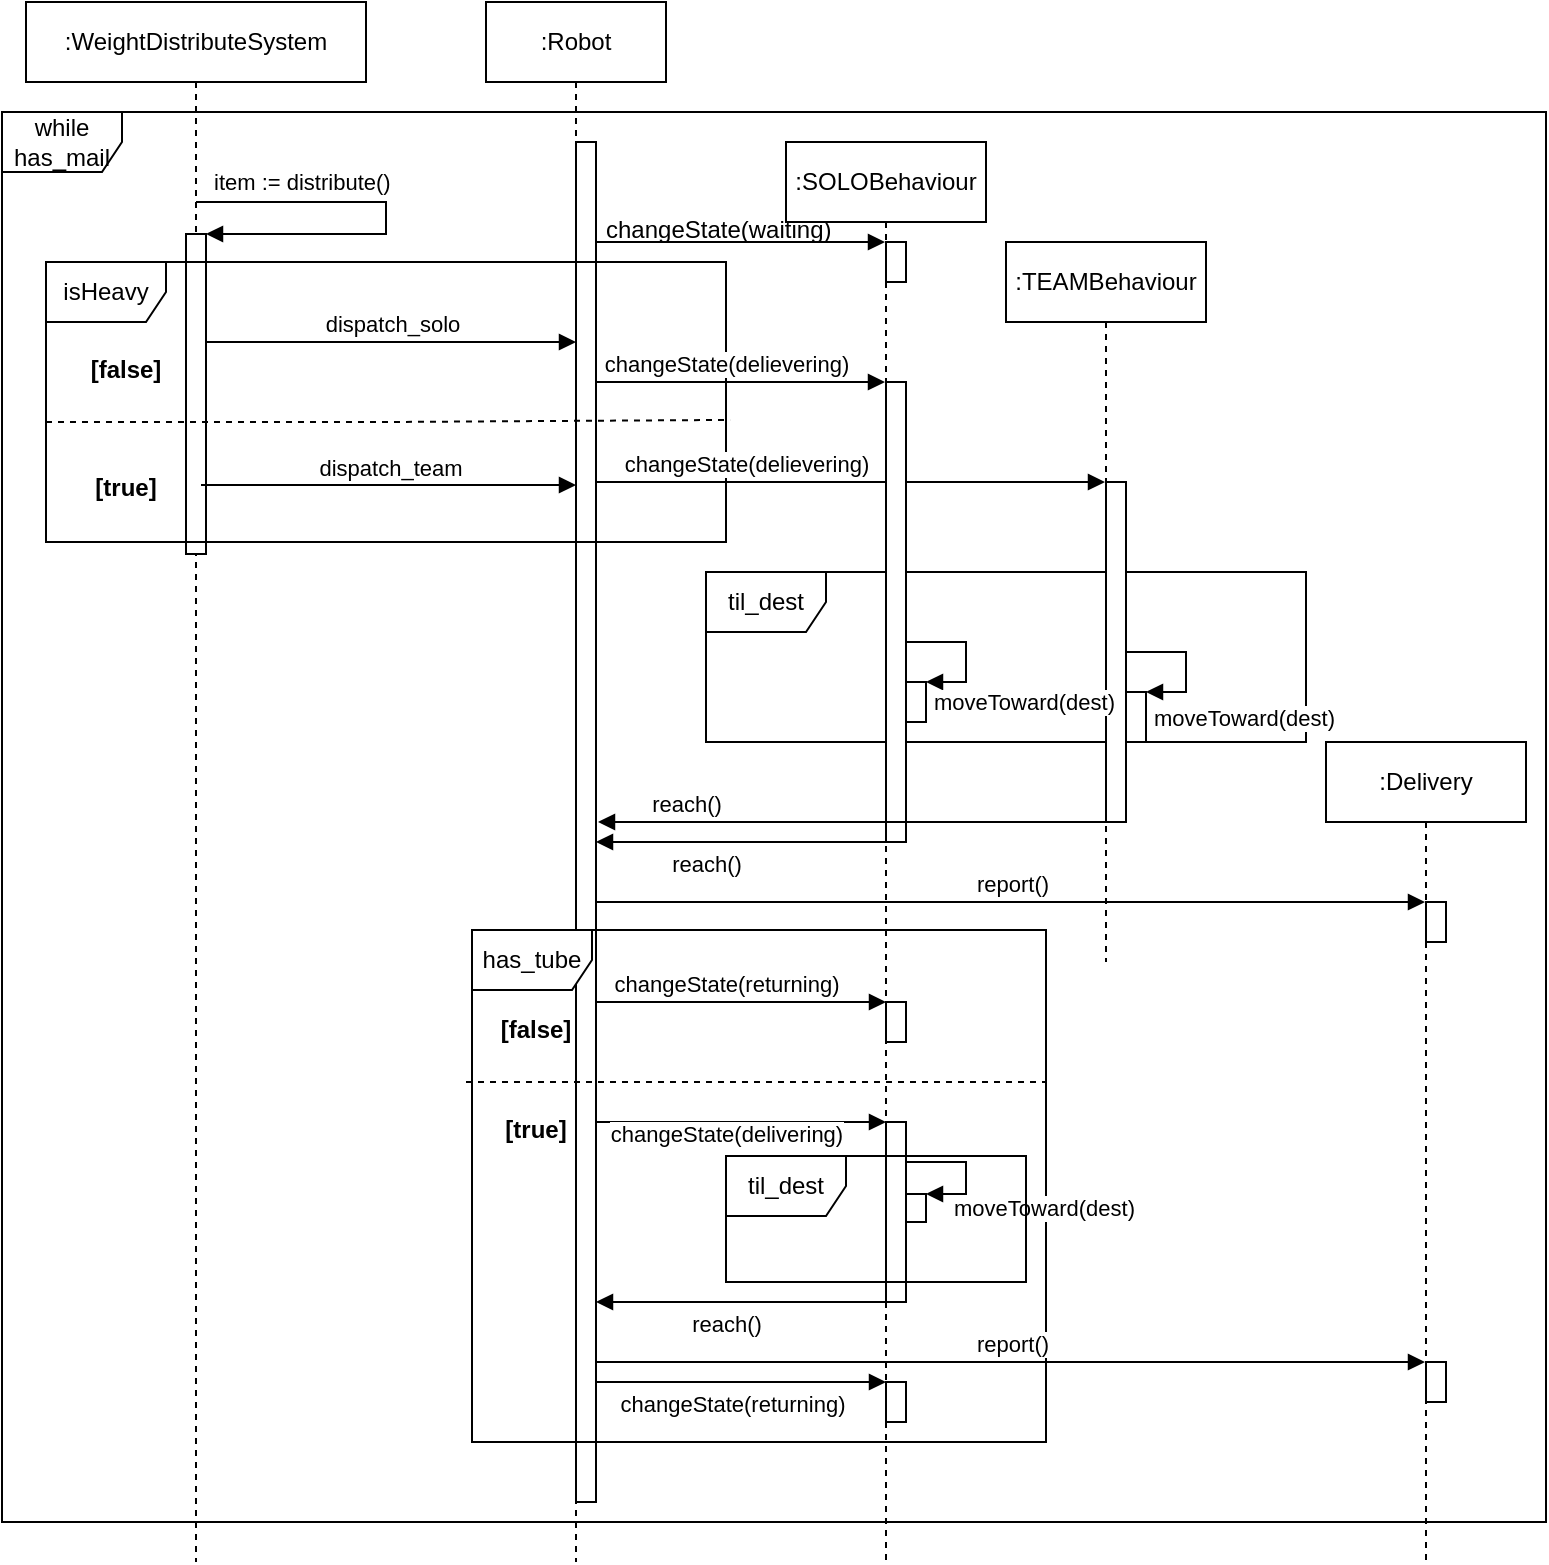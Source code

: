 <mxfile version="10.6.5" type="github"><diagram id="Luk_W5Lcj488gqauukM5" name="Page-1"><mxGraphModel dx="1158" dy="663" grid="1" gridSize="10" guides="1" tooltips="1" connect="1" arrows="1" fold="1" page="1" pageScale="1" pageWidth="827" pageHeight="1169" math="0" shadow="0"><root><mxCell id="0"/><mxCell id="1" parent="0"/><mxCell id="Dw1OM3urwxdJ3hdedSTL-1" value=":WeightDistributeSystem" style="shape=umlLifeline;perimeter=lifelinePerimeter;whiteSpace=wrap;html=1;container=1;collapsible=0;recursiveResize=0;outlineConnect=0;" parent="1" vertex="1"><mxGeometry x="40" y="120" width="170" height="780" as="geometry"/></mxCell><mxCell id="Dw1OM3urwxdJ3hdedSTL-4" value="" style="html=1;points=[];perimeter=orthogonalPerimeter;" parent="Dw1OM3urwxdJ3hdedSTL-1" vertex="1"><mxGeometry x="80" y="116" width="10" height="160" as="geometry"/></mxCell><mxCell id="Dw1OM3urwxdJ3hdedSTL-5" value="item := distribute()" style="edgeStyle=orthogonalEdgeStyle;html=1;align=left;spacingLeft=2;endArrow=block;rounded=0;entryX=1;entryY=0;" parent="Dw1OM3urwxdJ3hdedSTL-1" source="Dw1OM3urwxdJ3hdedSTL-1" target="Dw1OM3urwxdJ3hdedSTL-4" edge="1"><mxGeometry x="-0.951" y="10" relative="1" as="geometry"><mxPoint x="120" y="50" as="sourcePoint"/><Array as="points"><mxPoint x="180" y="100"/><mxPoint x="180" y="116"/></Array><mxPoint as="offset"/></mxGeometry></mxCell><mxCell id="Dw1OM3urwxdJ3hdedSTL-2" value=":Robot" style="shape=umlLifeline;perimeter=lifelinePerimeter;whiteSpace=wrap;html=1;container=1;collapsible=0;recursiveResize=0;outlineConnect=0;" parent="1" vertex="1"><mxGeometry x="270" y="120" width="90" height="780" as="geometry"/></mxCell><mxCell id="Dw1OM3urwxdJ3hdedSTL-7" value="" style="html=1;points=[];perimeter=orthogonalPerimeter;" parent="Dw1OM3urwxdJ3hdedSTL-2" vertex="1"><mxGeometry x="45" y="70" width="10" height="680" as="geometry"/></mxCell><mxCell id="Dw1OM3urwxdJ3hdedSTL-25" value="til_dest" style="shape=umlFrame;whiteSpace=wrap;html=1;" parent="Dw1OM3urwxdJ3hdedSTL-2" vertex="1"><mxGeometry x="110" y="285" width="300" height="85" as="geometry"/></mxCell><mxCell id="Dw1OM3urwxdJ3hdedSTL-6" value="isHeavy" style="shape=umlFrame;whiteSpace=wrap;html=1;" parent="1" vertex="1"><mxGeometry x="50" y="250" width="340" height="140" as="geometry"/></mxCell><mxCell id="Dw1OM3urwxdJ3hdedSTL-9" value="" style="endArrow=none;dashed=1;html=1;entryX=1.006;entryY=0.564;entryDx=0;entryDy=0;entryPerimeter=0;exitX=0;exitY=0.571;exitDx=0;exitDy=0;exitPerimeter=0;" parent="1" source="Dw1OM3urwxdJ3hdedSTL-6" target="Dw1OM3urwxdJ3hdedSTL-6" edge="1"><mxGeometry width="50" height="50" relative="1" as="geometry"><mxPoint x="-10" y="380" as="sourcePoint"/><mxPoint x="40" y="330" as="targetPoint"/><Array as="points"><mxPoint x="220" y="330"/></Array></mxGeometry></mxCell><mxCell id="Dw1OM3urwxdJ3hdedSTL-10" value="[false]" style="text;align=center;fontStyle=1;verticalAlign=middle;spacingLeft=3;spacingRight=3;strokeColor=none;rotatable=0;points=[[0,0.5],[1,0.5]];portConstraint=eastwest;" parent="1" vertex="1"><mxGeometry x="50" y="290" width="80" height="26" as="geometry"/></mxCell><mxCell id="Dw1OM3urwxdJ3hdedSTL-11" value="[true]" style="text;align=center;fontStyle=1;verticalAlign=middle;spacingLeft=3;spacingRight=3;strokeColor=none;rotatable=0;points=[[0,0.5],[1,0.5]];portConstraint=eastwest;" parent="1" vertex="1"><mxGeometry x="50" y="349" width="80" height="26" as="geometry"/></mxCell><mxCell id="Dw1OM3urwxdJ3hdedSTL-12" value="dispatch_solo" style="html=1;verticalAlign=bottom;endArrow=block;" parent="1" target="Dw1OM3urwxdJ3hdedSTL-7" edge="1"><mxGeometry width="80" relative="1" as="geometry"><mxPoint x="130" y="290" as="sourcePoint"/><mxPoint x="210" y="290" as="targetPoint"/></mxGeometry></mxCell><mxCell id="Dw1OM3urwxdJ3hdedSTL-13" value="dispatch_team" style="html=1;verticalAlign=bottom;endArrow=block;" parent="1" target="Dw1OM3urwxdJ3hdedSTL-7" edge="1"><mxGeometry width="80" relative="1" as="geometry"><mxPoint x="127.5" y="361.5" as="sourcePoint"/><mxPoint x="312.5" y="361.5" as="targetPoint"/></mxGeometry></mxCell><mxCell id="Dw1OM3urwxdJ3hdedSTL-20" value=":TEAMBehaviour" style="shape=umlLifeline;perimeter=lifelinePerimeter;whiteSpace=wrap;html=1;container=1;collapsible=0;recursiveResize=0;outlineConnect=0;" parent="1" vertex="1"><mxGeometry x="530" y="240" width="100" height="360" as="geometry"/></mxCell><mxCell id="Dw1OM3urwxdJ3hdedSTL-24" value="" style="html=1;points=[];perimeter=orthogonalPerimeter;" parent="Dw1OM3urwxdJ3hdedSTL-20" vertex="1"><mxGeometry x="50" y="120" width="10" height="170" as="geometry"/></mxCell><mxCell id="Dw1OM3urwxdJ3hdedSTL-33" value="" style="html=1;points=[];perimeter=orthogonalPerimeter;" parent="Dw1OM3urwxdJ3hdedSTL-20" vertex="1"><mxGeometry x="60" y="225" width="10" height="25" as="geometry"/></mxCell><mxCell id="Dw1OM3urwxdJ3hdedSTL-34" value="moveToward(dest)" style="edgeStyle=orthogonalEdgeStyle;html=1;align=left;spacingLeft=2;endArrow=block;rounded=0;entryX=1;entryY=0;" parent="Dw1OM3urwxdJ3hdedSTL-20" source="Dw1OM3urwxdJ3hdedSTL-24" target="Dw1OM3urwxdJ3hdedSTL-33" edge="1"><mxGeometry x="1" y="13" relative="1" as="geometry"><mxPoint x="65" y="205" as="sourcePoint"/><Array as="points"><mxPoint x="90" y="205"/><mxPoint x="90" y="225"/></Array><mxPoint as="offset"/></mxGeometry></mxCell><mxCell id="Dw1OM3urwxdJ3hdedSTL-21" value="changeState(delievering)" style="html=1;verticalAlign=bottom;endArrow=block;" parent="1" source="Dw1OM3urwxdJ3hdedSTL-7" edge="1"><mxGeometry x="-0.1" width="80" relative="1" as="geometry"><mxPoint x="330" y="310" as="sourcePoint"/><mxPoint x="469.5" y="310" as="targetPoint"/><Array as="points"><mxPoint x="380" y="310"/><mxPoint x="420" y="310"/><mxPoint x="430" y="310"/><mxPoint x="440" y="310"/></Array><mxPoint as="offset"/></mxGeometry></mxCell><mxCell id="Dw1OM3urwxdJ3hdedSTL-22" value="changeState(delievering)" style="html=1;verticalAlign=bottom;endArrow=block;" parent="1" source="Dw1OM3urwxdJ3hdedSTL-7" target="Dw1OM3urwxdJ3hdedSTL-20" edge="1"><mxGeometry x="-0.332" y="-10" width="80" relative="1" as="geometry"><mxPoint x="330" y="350" as="sourcePoint"/><mxPoint x="410" y="350" as="targetPoint"/><Array as="points"><mxPoint x="410" y="360"/><mxPoint x="490" y="360"/></Array><mxPoint x="-10" y="-10" as="offset"/></mxGeometry></mxCell><mxCell id="Dw1OM3urwxdJ3hdedSTL-23" value="" style="html=1;points=[];perimeter=orthogonalPerimeter;" parent="1" vertex="1"><mxGeometry x="470" y="310" width="10" height="230" as="geometry"/></mxCell><mxCell id="Dw1OM3urwxdJ3hdedSTL-28" value="changeState(waiting)" style="text;html=1;" parent="1" vertex="1"><mxGeometry x="327.5" y="220" width="65" height="10" as="geometry"/></mxCell><mxCell id="Dw1OM3urwxdJ3hdedSTL-27" value="" style="html=1;verticalAlign=bottom;endArrow=block;" parent="1" source="Dw1OM3urwxdJ3hdedSTL-7" edge="1"><mxGeometry width="80" relative="1" as="geometry"><mxPoint x="330" y="230" as="sourcePoint"/><mxPoint x="469.5" y="240" as="targetPoint"/><Array as="points"><mxPoint x="380" y="240"/><mxPoint x="410" y="240"/><mxPoint x="440" y="240"/></Array></mxGeometry></mxCell><mxCell id="Dw1OM3urwxdJ3hdedSTL-31" value="moveToward(dest)" style="edgeStyle=orthogonalEdgeStyle;html=1;align=left;spacingLeft=2;endArrow=block;rounded=0;entryX=1;entryY=0;" parent="1" source="Dw1OM3urwxdJ3hdedSTL-23" edge="1"><mxGeometry x="1" y="10" relative="1" as="geometry"><mxPoint x="485" y="440" as="sourcePoint"/><Array as="points"><mxPoint x="510" y="440"/><mxPoint x="510" y="460"/></Array><mxPoint as="offset"/><mxPoint x="490" y="460" as="targetPoint"/></mxGeometry></mxCell><mxCell id="Dw1OM3urwxdJ3hdedSTL-36" value="reach()" style="html=1;verticalAlign=bottom;endArrow=block;" parent="1" source="Dw1OM3urwxdJ3hdedSTL-24" edge="1"><mxGeometry x="0.653" width="80" relative="1" as="geometry"><mxPoint x="360" y="550" as="sourcePoint"/><mxPoint x="326" y="530" as="targetPoint"/><Array as="points"><mxPoint x="420" y="530"/><mxPoint x="410" y="530"/></Array><mxPoint as="offset"/></mxGeometry></mxCell><mxCell id="Dw1OM3urwxdJ3hdedSTL-37" value="reach()" style="html=1;verticalAlign=bottom;endArrow=block;" parent="1" source="Dw1OM3urwxdJ3hdedSTL-23" target="Dw1OM3urwxdJ3hdedSTL-7" edge="1"><mxGeometry x="0.379" y="22" width="80" relative="1" as="geometry"><mxPoint x="590" y="537" as="sourcePoint"/><mxPoint x="336" y="537" as="targetPoint"/><mxPoint x="10" y="-2" as="offset"/><Array as="points"><mxPoint x="370" y="540"/><mxPoint x="360" y="540"/></Array></mxGeometry></mxCell><mxCell id="Dw1OM3urwxdJ3hdedSTL-38" value=":Delivery" style="shape=umlLifeline;perimeter=lifelinePerimeter;whiteSpace=wrap;html=1;container=1;collapsible=0;recursiveResize=0;outlineConnect=0;" parent="1" vertex="1"><mxGeometry x="690" y="490" width="100" height="410" as="geometry"/></mxCell><mxCell id="Dw1OM3urwxdJ3hdedSTL-42" value="" style="html=1;points=[];perimeter=orthogonalPerimeter;" parent="Dw1OM3urwxdJ3hdedSTL-38" vertex="1"><mxGeometry x="50" y="80" width="10" height="20" as="geometry"/></mxCell><mxCell id="Dw1OM3urwxdJ3hdedSTL-62" value="" style="html=1;points=[];perimeter=orthogonalPerimeter;" parent="Dw1OM3urwxdJ3hdedSTL-38" vertex="1"><mxGeometry x="50" y="310" width="10" height="20" as="geometry"/></mxCell><mxCell id="Dw1OM3urwxdJ3hdedSTL-41" value="report()" style="html=1;verticalAlign=bottom;endArrow=block;" parent="1" source="Dw1OM3urwxdJ3hdedSTL-7" target="Dw1OM3urwxdJ3hdedSTL-38" edge="1"><mxGeometry width="80" relative="1" as="geometry"><mxPoint x="350" y="580" as="sourcePoint"/><mxPoint x="430" y="580" as="targetPoint"/><Array as="points"><mxPoint x="620" y="570"/></Array></mxGeometry></mxCell><mxCell id="Dw1OM3urwxdJ3hdedSTL-43" value="changeState(returning)" style="html=1;verticalAlign=bottom;endArrow=block;" parent="1" source="Dw1OM3urwxdJ3hdedSTL-7" edge="1"><mxGeometry x="-0.103" width="80" relative="1" as="geometry"><mxPoint x="340" y="610" as="sourcePoint"/><mxPoint x="470" y="620" as="targetPoint"/><Array as="points"><mxPoint x="380" y="620"/></Array><mxPoint as="offset"/></mxGeometry></mxCell><mxCell id="Dw1OM3urwxdJ3hdedSTL-45" value="has_tube" style="shape=umlFrame;whiteSpace=wrap;html=1;" parent="1" vertex="1"><mxGeometry x="263" y="584" width="287" height="256" as="geometry"/></mxCell><mxCell id="Dw1OM3urwxdJ3hdedSTL-52" value="" style="endArrow=none;dashed=1;html=1;" parent="1" edge="1"><mxGeometry width="50" height="50" relative="1" as="geometry"><mxPoint x="260" y="660" as="sourcePoint"/><mxPoint x="550" y="660" as="targetPoint"/></mxGeometry></mxCell><mxCell id="Dw1OM3urwxdJ3hdedSTL-53" value="[false]" style="text;align=center;fontStyle=1;verticalAlign=middle;spacingLeft=3;spacingRight=3;strokeColor=none;rotatable=0;points=[[0,0.5],[1,0.5]];portConstraint=eastwest;" parent="1" vertex="1"><mxGeometry x="255" y="620" width="80" height="26" as="geometry"/></mxCell><mxCell id="Dw1OM3urwxdJ3hdedSTL-54" value="[true]" style="text;align=center;fontStyle=1;verticalAlign=middle;spacingLeft=3;spacingRight=3;strokeColor=none;rotatable=0;points=[[0,0.5],[1,0.5]];portConstraint=eastwest;" parent="1" vertex="1"><mxGeometry x="255" y="670" width="80" height="26" as="geometry"/></mxCell><mxCell id="Dw1OM3urwxdJ3hdedSTL-55" value="" style="html=1;points=[];perimeter=orthogonalPerimeter;" parent="1" vertex="1"><mxGeometry x="470" y="680" width="10" height="90" as="geometry"/></mxCell><mxCell id="Dw1OM3urwxdJ3hdedSTL-56" value="changeState(delivering)" style="html=1;verticalAlign=bottom;endArrow=block;" parent="1" source="Dw1OM3urwxdJ3hdedSTL-7" target="Dw1OM3urwxdJ3hdedSTL-55" edge="1"><mxGeometry x="-0.103" y="-15" width="80" relative="1" as="geometry"><mxPoint x="370" y="740" as="sourcePoint"/><mxPoint x="450" y="740" as="targetPoint"/><Array as="points"><mxPoint x="360" y="680"/><mxPoint x="390" y="680"/><mxPoint x="400" y="680"/></Array><mxPoint as="offset"/></mxGeometry></mxCell><mxCell id="Dw1OM3urwxdJ3hdedSTL-57" value="" style="html=1;points=[];perimeter=orthogonalPerimeter;" parent="1" vertex="1"><mxGeometry x="480" y="716" width="10" height="14" as="geometry"/></mxCell><mxCell id="Dw1OM3urwxdJ3hdedSTL-58" value="moveToward(dest)" style="edgeStyle=orthogonalEdgeStyle;html=1;align=left;spacingLeft=2;endArrow=block;rounded=0;entryX=1;entryY=0;" parent="1" source="Dw1OM3urwxdJ3hdedSTL-55" target="Dw1OM3urwxdJ3hdedSTL-57" edge="1"><mxGeometry x="0.697" y="7" relative="1" as="geometry"><mxPoint x="485" y="696" as="sourcePoint"/><Array as="points"><mxPoint x="510" y="700"/><mxPoint x="510" y="716"/></Array><mxPoint as="offset"/></mxGeometry></mxCell><mxCell id="Dw1OM3urwxdJ3hdedSTL-59" value="til_dest" style="shape=umlFrame;whiteSpace=wrap;html=1;" parent="1" vertex="1"><mxGeometry x="390" y="697" width="150" height="63" as="geometry"/></mxCell><mxCell id="Dw1OM3urwxdJ3hdedSTL-60" value="reach()" style="html=1;verticalAlign=bottom;endArrow=block;" parent="1" source="Dw1OM3urwxdJ3hdedSTL-55" target="Dw1OM3urwxdJ3hdedSTL-7" edge="1"><mxGeometry x="0.379" y="28" width="80" relative="1" as="geometry"><mxPoint x="150" y="810" as="sourcePoint"/><mxPoint x="230" y="810" as="targetPoint"/><Array as="points"><mxPoint x="370" y="770"/></Array><mxPoint x="20" y="-8" as="offset"/></mxGeometry></mxCell><mxCell id="Dw1OM3urwxdJ3hdedSTL-61" value="report()" style="html=1;verticalAlign=bottom;endArrow=block;" parent="1" target="Dw1OM3urwxdJ3hdedSTL-38" edge="1"><mxGeometry width="80" relative="1" as="geometry"><mxPoint x="325" y="800" as="sourcePoint"/><mxPoint x="405" y="800" as="targetPoint"/></mxGeometry></mxCell><mxCell id="Dw1OM3urwxdJ3hdedSTL-63" value="changeState(returning)" style="html=1;verticalAlign=bottom;endArrow=block;" parent="1" source="Dw1OM3urwxdJ3hdedSTL-7" target="Dw1OM3urwxdJ3hdedSTL-64" edge="1"><mxGeometry x="-0.067" y="-20" width="80" relative="1" as="geometry"><mxPoint x="330" y="810" as="sourcePoint"/><mxPoint x="110" y="900" as="targetPoint"/><Array as="points"><mxPoint x="380" y="810"/></Array><mxPoint as="offset"/></mxGeometry></mxCell><mxCell id="Dw1OM3urwxdJ3hdedSTL-64" value="" style="html=1;points=[];perimeter=orthogonalPerimeter;" parent="1" vertex="1"><mxGeometry x="470" y="810" width="10" height="20" as="geometry"/></mxCell><mxCell id="3yu8S5jgP4m49r_DUeYq-3" value=":SOLOBehaviour" style="shape=umlLifeline;perimeter=lifelinePerimeter;whiteSpace=wrap;html=1;container=1;collapsible=0;recursiveResize=0;outlineConnect=0;" vertex="1" parent="1"><mxGeometry x="420" y="190" width="100" height="710" as="geometry"/></mxCell><mxCell id="3yu8S5jgP4m49r_DUeYq-5" value="" style="html=1;points=[];perimeter=orthogonalPerimeter;" vertex="1" parent="3yu8S5jgP4m49r_DUeYq-3"><mxGeometry x="60" y="270" width="10" height="20" as="geometry"/></mxCell><mxCell id="3yu8S5jgP4m49r_DUeYq-8" value="" style="html=1;points=[];perimeter=orthogonalPerimeter;" vertex="1" parent="1"><mxGeometry x="470" y="240" width="10" height="20" as="geometry"/></mxCell><mxCell id="3yu8S5jgP4m49r_DUeYq-9" value="while has_mail" style="shape=umlFrame;whiteSpace=wrap;html=1;" vertex="1" parent="1"><mxGeometry x="28" y="175" width="772" height="705" as="geometry"/></mxCell><mxCell id="3yu8S5jgP4m49r_DUeYq-10" value="" style="html=1;points=[];perimeter=orthogonalPerimeter;" vertex="1" parent="1"><mxGeometry x="470" y="620" width="10" height="20" as="geometry"/></mxCell></root></mxGraphModel></diagram></mxfile>